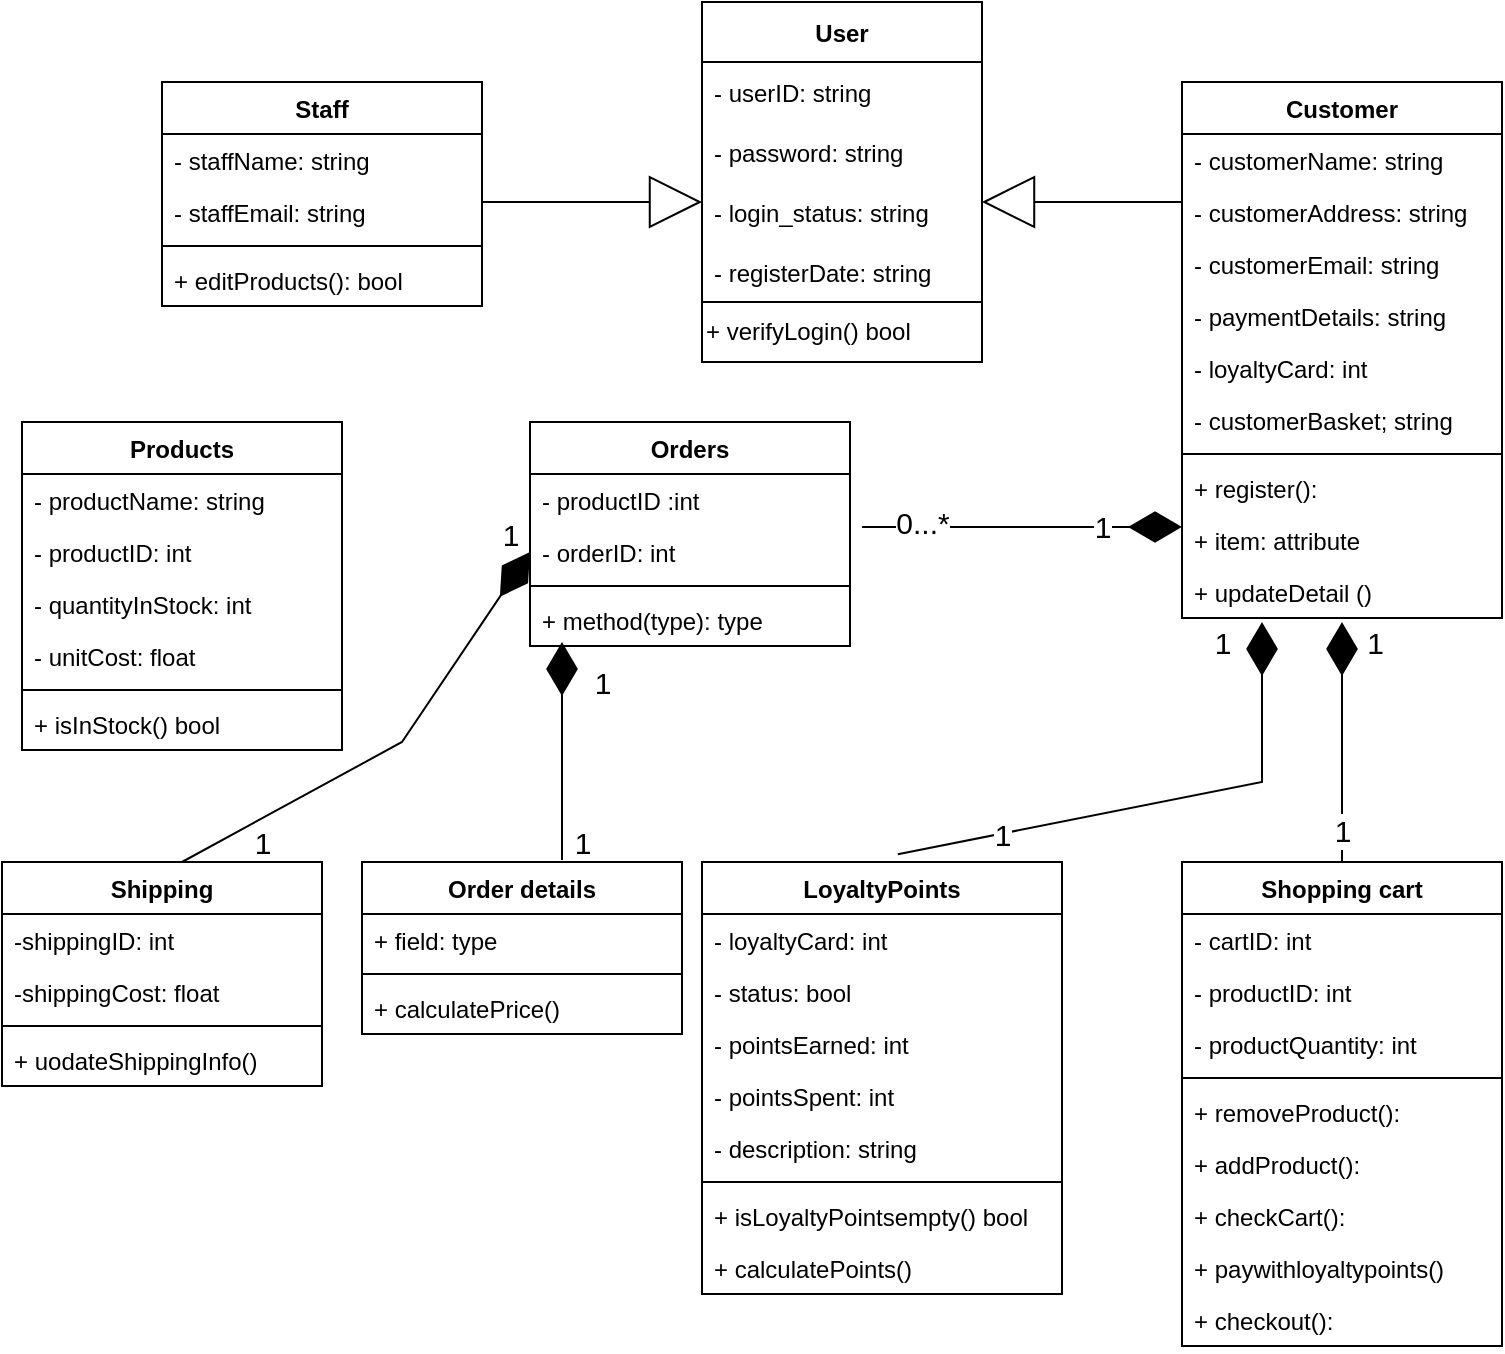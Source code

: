 <mxfile version="17.4.0" type="github">
  <diagram id="C5RBs43oDa-KdzZeNtuy" name="Page-1">
    <mxGraphModel dx="2125" dy="714" grid="1" gridSize="10" guides="1" tooltips="1" connect="1" arrows="1" fold="1" page="1" pageScale="1" pageWidth="827" pageHeight="1169" math="0" shadow="0">
      <root>
        <mxCell id="WIyWlLk6GJQsqaUBKTNV-0" />
        <mxCell id="WIyWlLk6GJQsqaUBKTNV-1" parent="WIyWlLk6GJQsqaUBKTNV-0" />
        <mxCell id="71Lq747zIrUWOhfbQHIv-2" value="+ verifyLogin() bool" style="rounded=0;whiteSpace=wrap;html=1;align=left;" vertex="1" parent="WIyWlLk6GJQsqaUBKTNV-1">
          <mxGeometry x="340" y="180" width="140" height="30" as="geometry" />
        </mxCell>
        <mxCell id="71Lq747zIrUWOhfbQHIv-3" value="User" style="swimlane;fontStyle=1;childLayout=stackLayout;horizontal=1;startSize=30;horizontalStack=0;resizeParent=1;resizeParentMax=0;resizeLast=0;collapsible=1;marginBottom=0;" vertex="1" parent="WIyWlLk6GJQsqaUBKTNV-1">
          <mxGeometry x="340" y="30" width="140" height="150" as="geometry" />
        </mxCell>
        <mxCell id="71Lq747zIrUWOhfbQHIv-4" value="- userID: string" style="text;strokeColor=none;fillColor=none;align=left;verticalAlign=middle;spacingLeft=4;spacingRight=4;overflow=hidden;points=[[0,0.5],[1,0.5]];portConstraint=eastwest;rotatable=0;" vertex="1" parent="71Lq747zIrUWOhfbQHIv-3">
          <mxGeometry y="30" width="140" height="30" as="geometry" />
        </mxCell>
        <mxCell id="71Lq747zIrUWOhfbQHIv-5" value="- password: string" style="text;strokeColor=none;fillColor=none;align=left;verticalAlign=middle;spacingLeft=4;spacingRight=4;overflow=hidden;points=[[0,0.5],[1,0.5]];portConstraint=eastwest;rotatable=0;" vertex="1" parent="71Lq747zIrUWOhfbQHIv-3">
          <mxGeometry y="60" width="140" height="30" as="geometry" />
        </mxCell>
        <mxCell id="71Lq747zIrUWOhfbQHIv-10" value="- login_status: string" style="text;strokeColor=none;fillColor=none;align=left;verticalAlign=middle;spacingLeft=4;spacingRight=4;overflow=hidden;points=[[0,0.5],[1,0.5]];portConstraint=eastwest;rotatable=0;" vertex="1" parent="71Lq747zIrUWOhfbQHIv-3">
          <mxGeometry y="90" width="140" height="30" as="geometry" />
        </mxCell>
        <mxCell id="71Lq747zIrUWOhfbQHIv-8" value="- registerDate: string" style="text;strokeColor=none;fillColor=none;align=left;verticalAlign=middle;spacingLeft=4;spacingRight=4;overflow=hidden;points=[[0,0.5],[1,0.5]];portConstraint=eastwest;rotatable=0;" vertex="1" parent="71Lq747zIrUWOhfbQHIv-3">
          <mxGeometry y="120" width="140" height="30" as="geometry" />
        </mxCell>
        <mxCell id="71Lq747zIrUWOhfbQHIv-16" value="Staff" style="swimlane;fontStyle=1;align=center;verticalAlign=top;childLayout=stackLayout;horizontal=1;startSize=26;horizontalStack=0;resizeParent=1;resizeParentMax=0;resizeLast=0;collapsible=1;marginBottom=0;" vertex="1" parent="WIyWlLk6GJQsqaUBKTNV-1">
          <mxGeometry x="70" y="70" width="160" height="112" as="geometry" />
        </mxCell>
        <mxCell id="71Lq747zIrUWOhfbQHIv-17" value="- staffName: string" style="text;strokeColor=none;fillColor=none;align=left;verticalAlign=top;spacingLeft=4;spacingRight=4;overflow=hidden;rotatable=0;points=[[0,0.5],[1,0.5]];portConstraint=eastwest;" vertex="1" parent="71Lq747zIrUWOhfbQHIv-16">
          <mxGeometry y="26" width="160" height="26" as="geometry" />
        </mxCell>
        <mxCell id="71Lq747zIrUWOhfbQHIv-21" value="- staffEmail: string" style="text;strokeColor=none;fillColor=none;align=left;verticalAlign=top;spacingLeft=4;spacingRight=4;overflow=hidden;rotatable=0;points=[[0,0.5],[1,0.5]];portConstraint=eastwest;" vertex="1" parent="71Lq747zIrUWOhfbQHIv-16">
          <mxGeometry y="52" width="160" height="26" as="geometry" />
        </mxCell>
        <mxCell id="71Lq747zIrUWOhfbQHIv-18" value="" style="line;strokeWidth=1;fillColor=none;align=left;verticalAlign=middle;spacingTop=-1;spacingLeft=3;spacingRight=3;rotatable=0;labelPosition=right;points=[];portConstraint=eastwest;" vertex="1" parent="71Lq747zIrUWOhfbQHIv-16">
          <mxGeometry y="78" width="160" height="8" as="geometry" />
        </mxCell>
        <mxCell id="71Lq747zIrUWOhfbQHIv-19" value="+ editProducts(): bool" style="text;strokeColor=none;fillColor=none;align=left;verticalAlign=top;spacingLeft=4;spacingRight=4;overflow=hidden;rotatable=0;points=[[0,0.5],[1,0.5]];portConstraint=eastwest;" vertex="1" parent="71Lq747zIrUWOhfbQHIv-16">
          <mxGeometry y="86" width="160" height="26" as="geometry" />
        </mxCell>
        <mxCell id="71Lq747zIrUWOhfbQHIv-32" value="Customer" style="swimlane;fontStyle=1;align=center;verticalAlign=top;childLayout=stackLayout;horizontal=1;startSize=26;horizontalStack=0;resizeParent=1;resizeParentMax=0;resizeLast=0;collapsible=1;marginBottom=0;" vertex="1" parent="WIyWlLk6GJQsqaUBKTNV-1">
          <mxGeometry x="580" y="70" width="160" height="268" as="geometry" />
        </mxCell>
        <mxCell id="71Lq747zIrUWOhfbQHIv-33" value="- customerName: string" style="text;strokeColor=none;fillColor=none;align=left;verticalAlign=top;spacingLeft=4;spacingRight=4;overflow=hidden;rotatable=0;points=[[0,0.5],[1,0.5]];portConstraint=eastwest;" vertex="1" parent="71Lq747zIrUWOhfbQHIv-32">
          <mxGeometry y="26" width="160" height="26" as="geometry" />
        </mxCell>
        <mxCell id="71Lq747zIrUWOhfbQHIv-39" value="- customerAddress: string" style="text;strokeColor=none;fillColor=none;align=left;verticalAlign=top;spacingLeft=4;spacingRight=4;overflow=hidden;rotatable=0;points=[[0,0.5],[1,0.5]];portConstraint=eastwest;" vertex="1" parent="71Lq747zIrUWOhfbQHIv-32">
          <mxGeometry y="52" width="160" height="26" as="geometry" />
        </mxCell>
        <mxCell id="71Lq747zIrUWOhfbQHIv-36" value="- customerEmail: string" style="text;strokeColor=none;fillColor=none;align=left;verticalAlign=top;spacingLeft=4;spacingRight=4;overflow=hidden;rotatable=0;points=[[0,0.5],[1,0.5]];portConstraint=eastwest;" vertex="1" parent="71Lq747zIrUWOhfbQHIv-32">
          <mxGeometry y="78" width="160" height="26" as="geometry" />
        </mxCell>
        <mxCell id="71Lq747zIrUWOhfbQHIv-40" value="- paymentDetails: string" style="text;strokeColor=none;fillColor=none;align=left;verticalAlign=top;spacingLeft=4;spacingRight=4;overflow=hidden;rotatable=0;points=[[0,0.5],[1,0.5]];portConstraint=eastwest;" vertex="1" parent="71Lq747zIrUWOhfbQHIv-32">
          <mxGeometry y="104" width="160" height="26" as="geometry" />
        </mxCell>
        <mxCell id="71Lq747zIrUWOhfbQHIv-41" value="- loyaltyCard: int" style="text;strokeColor=none;fillColor=none;align=left;verticalAlign=top;spacingLeft=4;spacingRight=4;overflow=hidden;rotatable=0;points=[[0,0.5],[1,0.5]];portConstraint=eastwest;" vertex="1" parent="71Lq747zIrUWOhfbQHIv-32">
          <mxGeometry y="130" width="160" height="26" as="geometry" />
        </mxCell>
        <mxCell id="71Lq747zIrUWOhfbQHIv-37" value="- customerBasket; string" style="text;strokeColor=none;fillColor=none;align=left;verticalAlign=top;spacingLeft=4;spacingRight=4;overflow=hidden;rotatable=0;points=[[0,0.5],[1,0.5]];portConstraint=eastwest;" vertex="1" parent="71Lq747zIrUWOhfbQHIv-32">
          <mxGeometry y="156" width="160" height="26" as="geometry" />
        </mxCell>
        <mxCell id="71Lq747zIrUWOhfbQHIv-34" value="" style="line;strokeWidth=1;fillColor=none;align=left;verticalAlign=middle;spacingTop=-1;spacingLeft=3;spacingRight=3;rotatable=0;labelPosition=right;points=[];portConstraint=eastwest;" vertex="1" parent="71Lq747zIrUWOhfbQHIv-32">
          <mxGeometry y="182" width="160" height="8" as="geometry" />
        </mxCell>
        <mxCell id="71Lq747zIrUWOhfbQHIv-35" value="+ register():" style="text;strokeColor=none;fillColor=none;align=left;verticalAlign=top;spacingLeft=4;spacingRight=4;overflow=hidden;rotatable=0;points=[[0,0.5],[1,0.5]];portConstraint=eastwest;" vertex="1" parent="71Lq747zIrUWOhfbQHIv-32">
          <mxGeometry y="190" width="160" height="26" as="geometry" />
        </mxCell>
        <mxCell id="71Lq747zIrUWOhfbQHIv-43" value="+ item: attribute" style="text;strokeColor=none;fillColor=none;align=left;verticalAlign=top;spacingLeft=4;spacingRight=4;overflow=hidden;rotatable=0;points=[[0,0.5],[1,0.5]];portConstraint=eastwest;" vertex="1" parent="71Lq747zIrUWOhfbQHIv-32">
          <mxGeometry y="216" width="160" height="26" as="geometry" />
        </mxCell>
        <mxCell id="71Lq747zIrUWOhfbQHIv-42" value="+ updateDetail ()" style="text;strokeColor=none;fillColor=none;align=left;verticalAlign=top;spacingLeft=4;spacingRight=4;overflow=hidden;rotatable=0;points=[[0,0.5],[1,0.5]];portConstraint=eastwest;" vertex="1" parent="71Lq747zIrUWOhfbQHIv-32">
          <mxGeometry y="242" width="160" height="26" as="geometry" />
        </mxCell>
        <mxCell id="71Lq747zIrUWOhfbQHIv-47" value="" style="endArrow=block;endFill=0;endSize=24;html=1;rounded=0;targetPerimeterSpacing=12;strokeWidth=1;jumpSize=0;" edge="1" parent="WIyWlLk6GJQsqaUBKTNV-1">
          <mxGeometry width="160" relative="1" as="geometry">
            <mxPoint x="580" y="130" as="sourcePoint" />
            <mxPoint x="480" y="130" as="targetPoint" />
          </mxGeometry>
        </mxCell>
        <mxCell id="71Lq747zIrUWOhfbQHIv-48" value="" style="endArrow=block;endFill=0;endSize=24;html=1;rounded=0;targetPerimeterSpacing=12;strokeWidth=1;jumpSize=0;" edge="1" parent="WIyWlLk6GJQsqaUBKTNV-1">
          <mxGeometry width="160" relative="1" as="geometry">
            <mxPoint x="230" y="130" as="sourcePoint" />
            <mxPoint x="340" y="130" as="targetPoint" />
          </mxGeometry>
        </mxCell>
        <mxCell id="71Lq747zIrUWOhfbQHIv-49" value="Shopping cart" style="swimlane;fontStyle=1;align=center;verticalAlign=top;childLayout=stackLayout;horizontal=1;startSize=26;horizontalStack=0;resizeParent=1;resizeParentMax=0;resizeLast=0;collapsible=1;marginBottom=0;" vertex="1" parent="WIyWlLk6GJQsqaUBKTNV-1">
          <mxGeometry x="580" y="460" width="160" height="242" as="geometry" />
        </mxCell>
        <mxCell id="71Lq747zIrUWOhfbQHIv-50" value="- cartID: int" style="text;strokeColor=none;fillColor=none;align=left;verticalAlign=top;spacingLeft=4;spacingRight=4;overflow=hidden;rotatable=0;points=[[0,0.5],[1,0.5]];portConstraint=eastwest;" vertex="1" parent="71Lq747zIrUWOhfbQHIv-49">
          <mxGeometry y="26" width="160" height="26" as="geometry" />
        </mxCell>
        <mxCell id="71Lq747zIrUWOhfbQHIv-53" value="- productID: int" style="text;strokeColor=none;fillColor=none;align=left;verticalAlign=top;spacingLeft=4;spacingRight=4;overflow=hidden;rotatable=0;points=[[0,0.5],[1,0.5]];portConstraint=eastwest;" vertex="1" parent="71Lq747zIrUWOhfbQHIv-49">
          <mxGeometry y="52" width="160" height="26" as="geometry" />
        </mxCell>
        <mxCell id="71Lq747zIrUWOhfbQHIv-54" value="- productQuantity: int" style="text;strokeColor=none;fillColor=none;align=left;verticalAlign=top;spacingLeft=4;spacingRight=4;overflow=hidden;rotatable=0;points=[[0,0.5],[1,0.5]];portConstraint=eastwest;" vertex="1" parent="71Lq747zIrUWOhfbQHIv-49">
          <mxGeometry y="78" width="160" height="26" as="geometry" />
        </mxCell>
        <mxCell id="71Lq747zIrUWOhfbQHIv-51" value="" style="line;strokeWidth=1;fillColor=none;align=left;verticalAlign=middle;spacingTop=-1;spacingLeft=3;spacingRight=3;rotatable=0;labelPosition=right;points=[];portConstraint=eastwest;" vertex="1" parent="71Lq747zIrUWOhfbQHIv-49">
          <mxGeometry y="104" width="160" height="8" as="geometry" />
        </mxCell>
        <mxCell id="71Lq747zIrUWOhfbQHIv-56" value="+ removeProduct():" style="text;strokeColor=none;fillColor=none;align=left;verticalAlign=top;spacingLeft=4;spacingRight=4;overflow=hidden;rotatable=0;points=[[0,0.5],[1,0.5]];portConstraint=eastwest;" vertex="1" parent="71Lq747zIrUWOhfbQHIv-49">
          <mxGeometry y="112" width="160" height="26" as="geometry" />
        </mxCell>
        <mxCell id="71Lq747zIrUWOhfbQHIv-57" value="+ addProduct():" style="text;strokeColor=none;fillColor=none;align=left;verticalAlign=top;spacingLeft=4;spacingRight=4;overflow=hidden;rotatable=0;points=[[0,0.5],[1,0.5]];portConstraint=eastwest;" vertex="1" parent="71Lq747zIrUWOhfbQHIv-49">
          <mxGeometry y="138" width="160" height="26" as="geometry" />
        </mxCell>
        <mxCell id="71Lq747zIrUWOhfbQHIv-58" value="+ checkCart():" style="text;strokeColor=none;fillColor=none;align=left;verticalAlign=top;spacingLeft=4;spacingRight=4;overflow=hidden;rotatable=0;points=[[0,0.5],[1,0.5]];portConstraint=eastwest;" vertex="1" parent="71Lq747zIrUWOhfbQHIv-49">
          <mxGeometry y="164" width="160" height="26" as="geometry" />
        </mxCell>
        <mxCell id="71Lq747zIrUWOhfbQHIv-77" value="+ paywithloyaltypoints()" style="text;strokeColor=none;fillColor=none;align=left;verticalAlign=top;spacingLeft=4;spacingRight=4;overflow=hidden;rotatable=0;points=[[0,0.5],[1,0.5]];portConstraint=eastwest;" vertex="1" parent="71Lq747zIrUWOhfbQHIv-49">
          <mxGeometry y="190" width="160" height="26" as="geometry" />
        </mxCell>
        <mxCell id="71Lq747zIrUWOhfbQHIv-52" value="+ checkout(): " style="text;strokeColor=none;fillColor=none;align=left;verticalAlign=top;spacingLeft=4;spacingRight=4;overflow=hidden;rotatable=0;points=[[0,0.5],[1,0.5]];portConstraint=eastwest;" vertex="1" parent="71Lq747zIrUWOhfbQHIv-49">
          <mxGeometry y="216" width="160" height="26" as="geometry" />
        </mxCell>
        <mxCell id="71Lq747zIrUWOhfbQHIv-59" value="" style="endArrow=diamondThin;endFill=1;endSize=24;html=1;rounded=0;targetPerimeterSpacing=12;strokeWidth=1;jumpSize=0;exitX=0.5;exitY=0;exitDx=0;exitDy=0;" edge="1" parent="WIyWlLk6GJQsqaUBKTNV-1" source="71Lq747zIrUWOhfbQHIv-49">
          <mxGeometry width="160" relative="1" as="geometry">
            <mxPoint x="640" y="400" as="sourcePoint" />
            <mxPoint x="660" y="340" as="targetPoint" />
          </mxGeometry>
        </mxCell>
        <mxCell id="71Lq747zIrUWOhfbQHIv-60" value="1" style="edgeLabel;html=1;align=center;verticalAlign=middle;resizable=0;points=[];fontSize=15;" vertex="1" connectable="0" parent="71Lq747zIrUWOhfbQHIv-59">
          <mxGeometry x="-0.733" relative="1" as="geometry">
            <mxPoint as="offset" />
          </mxGeometry>
        </mxCell>
        <mxCell id="71Lq747zIrUWOhfbQHIv-61" value="LoyaltyPoints" style="swimlane;fontStyle=1;align=center;verticalAlign=top;childLayout=stackLayout;horizontal=1;startSize=26;horizontalStack=0;resizeParent=1;resizeParentMax=0;resizeLast=0;collapsible=1;marginBottom=0;" vertex="1" parent="WIyWlLk6GJQsqaUBKTNV-1">
          <mxGeometry x="340" y="460" width="180" height="216" as="geometry" />
        </mxCell>
        <mxCell id="71Lq747zIrUWOhfbQHIv-86" value="- loyaltyCard: int" style="text;strokeColor=none;fillColor=none;align=left;verticalAlign=top;spacingLeft=4;spacingRight=4;overflow=hidden;rotatable=0;points=[[0,0.5],[1,0.5]];portConstraint=eastwest;fontSize=12;" vertex="1" parent="71Lq747zIrUWOhfbQHIv-61">
          <mxGeometry y="26" width="180" height="26" as="geometry" />
        </mxCell>
        <mxCell id="71Lq747zIrUWOhfbQHIv-62" value="- status: bool" style="text;strokeColor=none;fillColor=none;align=left;verticalAlign=top;spacingLeft=4;spacingRight=4;overflow=hidden;rotatable=0;points=[[0,0.5],[1,0.5]];portConstraint=eastwest;" vertex="1" parent="71Lq747zIrUWOhfbQHIv-61">
          <mxGeometry y="52" width="180" height="26" as="geometry" />
        </mxCell>
        <mxCell id="71Lq747zIrUWOhfbQHIv-65" value="- pointsEarned: int" style="text;strokeColor=none;fillColor=none;align=left;verticalAlign=top;spacingLeft=4;spacingRight=4;overflow=hidden;rotatable=0;points=[[0,0.5],[1,0.5]];portConstraint=eastwest;" vertex="1" parent="71Lq747zIrUWOhfbQHIv-61">
          <mxGeometry y="78" width="180" height="26" as="geometry" />
        </mxCell>
        <mxCell id="71Lq747zIrUWOhfbQHIv-66" value="- pointsSpent: int" style="text;strokeColor=none;fillColor=none;align=left;verticalAlign=top;spacingLeft=4;spacingRight=4;overflow=hidden;rotatable=0;points=[[0,0.5],[1,0.5]];portConstraint=eastwest;" vertex="1" parent="71Lq747zIrUWOhfbQHIv-61">
          <mxGeometry y="104" width="180" height="26" as="geometry" />
        </mxCell>
        <mxCell id="71Lq747zIrUWOhfbQHIv-67" value="- description: string" style="text;strokeColor=none;fillColor=none;align=left;verticalAlign=top;spacingLeft=4;spacingRight=4;overflow=hidden;rotatable=0;points=[[0,0.5],[1,0.5]];portConstraint=eastwest;" vertex="1" parent="71Lq747zIrUWOhfbQHIv-61">
          <mxGeometry y="130" width="180" height="26" as="geometry" />
        </mxCell>
        <mxCell id="71Lq747zIrUWOhfbQHIv-63" value="" style="line;strokeWidth=1;fillColor=none;align=left;verticalAlign=middle;spacingTop=-1;spacingLeft=3;spacingRight=3;rotatable=0;labelPosition=right;points=[];portConstraint=eastwest;" vertex="1" parent="71Lq747zIrUWOhfbQHIv-61">
          <mxGeometry y="156" width="180" height="8" as="geometry" />
        </mxCell>
        <mxCell id="71Lq747zIrUWOhfbQHIv-76" value="+ isLoyaltyPointsempty() bool" style="text;strokeColor=none;fillColor=none;align=left;verticalAlign=top;spacingLeft=4;spacingRight=4;overflow=hidden;rotatable=0;points=[[0,0.5],[1,0.5]];portConstraint=eastwest;" vertex="1" parent="71Lq747zIrUWOhfbQHIv-61">
          <mxGeometry y="164" width="180" height="26" as="geometry" />
        </mxCell>
        <mxCell id="71Lq747zIrUWOhfbQHIv-64" value="+ calculatePoints()" style="text;strokeColor=none;fillColor=none;align=left;verticalAlign=top;spacingLeft=4;spacingRight=4;overflow=hidden;rotatable=0;points=[[0,0.5],[1,0.5]];portConstraint=eastwest;" vertex="1" parent="71Lq747zIrUWOhfbQHIv-61">
          <mxGeometry y="190" width="180" height="26" as="geometry" />
        </mxCell>
        <mxCell id="71Lq747zIrUWOhfbQHIv-72" value="Orders" style="swimlane;fontStyle=1;align=center;verticalAlign=top;childLayout=stackLayout;horizontal=1;startSize=26;horizontalStack=0;resizeParent=1;resizeParentMax=0;resizeLast=0;collapsible=1;marginBottom=0;" vertex="1" parent="WIyWlLk6GJQsqaUBKTNV-1">
          <mxGeometry x="254" y="240" width="160" height="112" as="geometry" />
        </mxCell>
        <mxCell id="71Lq747zIrUWOhfbQHIv-85" value="- productID :int" style="text;strokeColor=none;fillColor=none;align=left;verticalAlign=top;spacingLeft=4;spacingRight=4;overflow=hidden;rotatable=0;points=[[0,0.5],[1,0.5]];portConstraint=eastwest;fontSize=12;" vertex="1" parent="71Lq747zIrUWOhfbQHIv-72">
          <mxGeometry y="26" width="160" height="26" as="geometry" />
        </mxCell>
        <mxCell id="71Lq747zIrUWOhfbQHIv-73" value="- orderID: int" style="text;strokeColor=none;fillColor=none;align=left;verticalAlign=top;spacingLeft=4;spacingRight=4;overflow=hidden;rotatable=0;points=[[0,0.5],[1,0.5]];portConstraint=eastwest;" vertex="1" parent="71Lq747zIrUWOhfbQHIv-72">
          <mxGeometry y="52" width="160" height="26" as="geometry" />
        </mxCell>
        <mxCell id="71Lq747zIrUWOhfbQHIv-74" value="" style="line;strokeWidth=1;fillColor=none;align=left;verticalAlign=middle;spacingTop=-1;spacingLeft=3;spacingRight=3;rotatable=0;labelPosition=right;points=[];portConstraint=eastwest;" vertex="1" parent="71Lq747zIrUWOhfbQHIv-72">
          <mxGeometry y="78" width="160" height="8" as="geometry" />
        </mxCell>
        <mxCell id="71Lq747zIrUWOhfbQHIv-75" value="+ method(type): type" style="text;strokeColor=none;fillColor=none;align=left;verticalAlign=top;spacingLeft=4;spacingRight=4;overflow=hidden;rotatable=0;points=[[0,0.5],[1,0.5]];portConstraint=eastwest;" vertex="1" parent="71Lq747zIrUWOhfbQHIv-72">
          <mxGeometry y="86" width="160" height="26" as="geometry" />
        </mxCell>
        <mxCell id="71Lq747zIrUWOhfbQHIv-78" value="" style="endArrow=diamondThin;endFill=1;endSize=24;html=1;rounded=0;targetPerimeterSpacing=12;strokeWidth=1;jumpSize=0;exitX=0.544;exitY=-0.018;exitDx=0;exitDy=0;exitPerimeter=0;" edge="1" parent="WIyWlLk6GJQsqaUBKTNV-1" source="71Lq747zIrUWOhfbQHIv-61">
          <mxGeometry width="160" relative="1" as="geometry">
            <mxPoint x="440" y="440" as="sourcePoint" />
            <mxPoint x="620" y="340" as="targetPoint" />
            <Array as="points">
              <mxPoint x="620" y="420" />
            </Array>
          </mxGeometry>
        </mxCell>
        <mxCell id="71Lq747zIrUWOhfbQHIv-79" value="&lt;font style=&quot;font-size: 15px&quot;&gt;1&lt;/font&gt;" style="edgeLabel;html=1;align=center;verticalAlign=middle;resizable=0;points=[];" vertex="1" connectable="0" parent="71Lq747zIrUWOhfbQHIv-78">
          <mxGeometry x="-0.603" relative="1" as="geometry">
            <mxPoint as="offset" />
          </mxGeometry>
        </mxCell>
        <mxCell id="71Lq747zIrUWOhfbQHIv-81" value="" style="endArrow=diamondThin;endFill=1;endSize=24;html=1;rounded=0;targetPerimeterSpacing=12;strokeWidth=1;jumpSize=0;" edge="1" parent="WIyWlLk6GJQsqaUBKTNV-1">
          <mxGeometry width="160" relative="1" as="geometry">
            <mxPoint x="420" y="292.5" as="sourcePoint" />
            <mxPoint x="580" y="292.5" as="targetPoint" />
          </mxGeometry>
        </mxCell>
        <mxCell id="71Lq747zIrUWOhfbQHIv-82" value="&lt;font style=&quot;font-size: 15px&quot;&gt;0...*&lt;/font&gt;" style="edgeLabel;html=1;align=center;verticalAlign=middle;resizable=0;points=[];" vertex="1" connectable="0" parent="71Lq747zIrUWOhfbQHIv-81">
          <mxGeometry x="-0.805" y="-2" relative="1" as="geometry">
            <mxPoint x="14" y="-5" as="offset" />
          </mxGeometry>
        </mxCell>
        <mxCell id="71Lq747zIrUWOhfbQHIv-119" value="&lt;font style=&quot;font-size: 15px&quot;&gt;1&lt;/font&gt;" style="edgeLabel;html=1;align=center;verticalAlign=middle;resizable=0;points=[];fontSize=12;" vertex="1" connectable="0" parent="71Lq747zIrUWOhfbQHIv-81">
          <mxGeometry x="0.492" y="1" relative="1" as="geometry">
            <mxPoint as="offset" />
          </mxGeometry>
        </mxCell>
        <mxCell id="71Lq747zIrUWOhfbQHIv-83" value="&amp;nbsp; &amp;nbsp;1" style="text;html=1;align=center;verticalAlign=middle;resizable=0;points=[];autosize=1;strokeColor=none;fillColor=none;fontSize=15;" vertex="1" parent="WIyWlLk6GJQsqaUBKTNV-1">
          <mxGeometry x="650" y="340" width="40" height="20" as="geometry" />
        </mxCell>
        <mxCell id="71Lq747zIrUWOhfbQHIv-84" value="1" style="text;html=1;align=center;verticalAlign=middle;resizable=0;points=[];autosize=1;strokeColor=none;fillColor=none;fontSize=15;" vertex="1" parent="WIyWlLk6GJQsqaUBKTNV-1">
          <mxGeometry x="590" y="340" width="20" height="20" as="geometry" />
        </mxCell>
        <mxCell id="71Lq747zIrUWOhfbQHIv-103" value="Products" style="swimlane;fontStyle=1;align=center;verticalAlign=top;childLayout=stackLayout;horizontal=1;startSize=26;horizontalStack=0;resizeParent=1;resizeParentMax=0;resizeLast=0;collapsible=1;marginBottom=0;fontSize=12;" vertex="1" parent="WIyWlLk6GJQsqaUBKTNV-1">
          <mxGeometry y="240" width="160" height="164" as="geometry" />
        </mxCell>
        <mxCell id="71Lq747zIrUWOhfbQHIv-115" value="- productName: string" style="text;strokeColor=none;fillColor=none;align=left;verticalAlign=top;spacingLeft=4;spacingRight=4;overflow=hidden;rotatable=0;points=[[0,0.5],[1,0.5]];portConstraint=eastwest;fontSize=12;" vertex="1" parent="71Lq747zIrUWOhfbQHIv-103">
          <mxGeometry y="26" width="160" height="26" as="geometry" />
        </mxCell>
        <mxCell id="71Lq747zIrUWOhfbQHIv-104" value="- productID: int" style="text;strokeColor=none;fillColor=none;align=left;verticalAlign=top;spacingLeft=4;spacingRight=4;overflow=hidden;rotatable=0;points=[[0,0.5],[1,0.5]];portConstraint=eastwest;fontSize=12;" vertex="1" parent="71Lq747zIrUWOhfbQHIv-103">
          <mxGeometry y="52" width="160" height="26" as="geometry" />
        </mxCell>
        <mxCell id="71Lq747zIrUWOhfbQHIv-117" value="- quantityInStock: int" style="text;strokeColor=none;fillColor=none;align=left;verticalAlign=top;spacingLeft=4;spacingRight=4;overflow=hidden;rotatable=0;points=[[0,0.5],[1,0.5]];portConstraint=eastwest;fontSize=12;" vertex="1" parent="71Lq747zIrUWOhfbQHIv-103">
          <mxGeometry y="78" width="160" height="26" as="geometry" />
        </mxCell>
        <mxCell id="71Lq747zIrUWOhfbQHIv-116" value="- unitCost: float" style="text;strokeColor=none;fillColor=none;align=left;verticalAlign=top;spacingLeft=4;spacingRight=4;overflow=hidden;rotatable=0;points=[[0,0.5],[1,0.5]];portConstraint=eastwest;fontSize=12;" vertex="1" parent="71Lq747zIrUWOhfbQHIv-103">
          <mxGeometry y="104" width="160" height="26" as="geometry" />
        </mxCell>
        <mxCell id="71Lq747zIrUWOhfbQHIv-105" value="" style="line;strokeWidth=1;fillColor=none;align=left;verticalAlign=middle;spacingTop=-1;spacingLeft=3;spacingRight=3;rotatable=0;labelPosition=right;points=[];portConstraint=eastwest;fontSize=12;" vertex="1" parent="71Lq747zIrUWOhfbQHIv-103">
          <mxGeometry y="130" width="160" height="8" as="geometry" />
        </mxCell>
        <mxCell id="71Lq747zIrUWOhfbQHIv-106" value="+ isInStock() bool" style="text;strokeColor=none;fillColor=none;align=left;verticalAlign=top;spacingLeft=4;spacingRight=4;overflow=hidden;rotatable=0;points=[[0,0.5],[1,0.5]];portConstraint=eastwest;fontSize=12;" vertex="1" parent="71Lq747zIrUWOhfbQHIv-103">
          <mxGeometry y="138" width="160" height="26" as="geometry" />
        </mxCell>
        <mxCell id="71Lq747zIrUWOhfbQHIv-107" value="Order details" style="swimlane;fontStyle=1;align=center;verticalAlign=top;childLayout=stackLayout;horizontal=1;startSize=26;horizontalStack=0;resizeParent=1;resizeParentMax=0;resizeLast=0;collapsible=1;marginBottom=0;fontSize=12;" vertex="1" parent="WIyWlLk6GJQsqaUBKTNV-1">
          <mxGeometry x="170" y="460" width="160" height="86" as="geometry" />
        </mxCell>
        <mxCell id="71Lq747zIrUWOhfbQHIv-108" value="+ field: type" style="text;strokeColor=none;fillColor=none;align=left;verticalAlign=top;spacingLeft=4;spacingRight=4;overflow=hidden;rotatable=0;points=[[0,0.5],[1,0.5]];portConstraint=eastwest;fontSize=12;" vertex="1" parent="71Lq747zIrUWOhfbQHIv-107">
          <mxGeometry y="26" width="160" height="26" as="geometry" />
        </mxCell>
        <mxCell id="71Lq747zIrUWOhfbQHIv-109" value="" style="line;strokeWidth=1;fillColor=none;align=left;verticalAlign=middle;spacingTop=-1;spacingLeft=3;spacingRight=3;rotatable=0;labelPosition=right;points=[];portConstraint=eastwest;fontSize=12;" vertex="1" parent="71Lq747zIrUWOhfbQHIv-107">
          <mxGeometry y="52" width="160" height="8" as="geometry" />
        </mxCell>
        <mxCell id="71Lq747zIrUWOhfbQHIv-110" value="+ calculatePrice()" style="text;strokeColor=none;fillColor=none;align=left;verticalAlign=top;spacingLeft=4;spacingRight=4;overflow=hidden;rotatable=0;points=[[0,0.5],[1,0.5]];portConstraint=eastwest;fontSize=12;" vertex="1" parent="71Lq747zIrUWOhfbQHIv-107">
          <mxGeometry y="60" width="160" height="26" as="geometry" />
        </mxCell>
        <mxCell id="71Lq747zIrUWOhfbQHIv-111" value="Shipping" style="swimlane;fontStyle=1;align=center;verticalAlign=top;childLayout=stackLayout;horizontal=1;startSize=26;horizontalStack=0;resizeParent=1;resizeParentMax=0;resizeLast=0;collapsible=1;marginBottom=0;fontSize=12;" vertex="1" parent="WIyWlLk6GJQsqaUBKTNV-1">
          <mxGeometry x="-10" y="460" width="160" height="112" as="geometry" />
        </mxCell>
        <mxCell id="71Lq747zIrUWOhfbQHIv-112" value="-shippingID: int" style="text;strokeColor=none;fillColor=none;align=left;verticalAlign=top;spacingLeft=4;spacingRight=4;overflow=hidden;rotatable=0;points=[[0,0.5],[1,0.5]];portConstraint=eastwest;fontSize=12;" vertex="1" parent="71Lq747zIrUWOhfbQHIv-111">
          <mxGeometry y="26" width="160" height="26" as="geometry" />
        </mxCell>
        <mxCell id="71Lq747zIrUWOhfbQHIv-118" value="-shippingCost: float" style="text;strokeColor=none;fillColor=none;align=left;verticalAlign=top;spacingLeft=4;spacingRight=4;overflow=hidden;rotatable=0;points=[[0,0.5],[1,0.5]];portConstraint=eastwest;fontSize=12;" vertex="1" parent="71Lq747zIrUWOhfbQHIv-111">
          <mxGeometry y="52" width="160" height="26" as="geometry" />
        </mxCell>
        <mxCell id="71Lq747zIrUWOhfbQHIv-113" value="" style="line;strokeWidth=1;fillColor=none;align=left;verticalAlign=middle;spacingTop=-1;spacingLeft=3;spacingRight=3;rotatable=0;labelPosition=right;points=[];portConstraint=eastwest;fontSize=12;" vertex="1" parent="71Lq747zIrUWOhfbQHIv-111">
          <mxGeometry y="78" width="160" height="8" as="geometry" />
        </mxCell>
        <mxCell id="71Lq747zIrUWOhfbQHIv-114" value="+ uodateShippingInfo()" style="text;strokeColor=none;fillColor=none;align=left;verticalAlign=top;spacingLeft=4;spacingRight=4;overflow=hidden;rotatable=0;points=[[0,0.5],[1,0.5]];portConstraint=eastwest;fontSize=12;" vertex="1" parent="71Lq747zIrUWOhfbQHIv-111">
          <mxGeometry y="86" width="160" height="26" as="geometry" />
        </mxCell>
        <mxCell id="71Lq747zIrUWOhfbQHIv-120" value="" style="endArrow=diamondThin;endFill=1;endSize=24;html=1;rounded=0;fontSize=15;targetPerimeterSpacing=12;strokeWidth=1;jumpSize=0;" edge="1" parent="WIyWlLk6GJQsqaUBKTNV-1">
          <mxGeometry width="160" relative="1" as="geometry">
            <mxPoint x="270" y="459" as="sourcePoint" />
            <mxPoint x="270" y="350" as="targetPoint" />
          </mxGeometry>
        </mxCell>
        <mxCell id="71Lq747zIrUWOhfbQHIv-121" value="1" style="text;html=1;align=center;verticalAlign=middle;resizable=0;points=[];autosize=1;strokeColor=none;fillColor=none;fontSize=15;" vertex="1" parent="WIyWlLk6GJQsqaUBKTNV-1">
          <mxGeometry x="280" y="360" width="20" height="20" as="geometry" />
        </mxCell>
        <mxCell id="71Lq747zIrUWOhfbQHIv-122" value="1" style="text;html=1;align=center;verticalAlign=middle;resizable=0;points=[];autosize=1;strokeColor=none;fillColor=none;fontSize=15;" vertex="1" parent="WIyWlLk6GJQsqaUBKTNV-1">
          <mxGeometry x="270" y="440" width="20" height="20" as="geometry" />
        </mxCell>
        <mxCell id="71Lq747zIrUWOhfbQHIv-124" value="" style="endArrow=diamondThin;endFill=1;endSize=24;html=1;rounded=0;fontSize=15;targetPerimeterSpacing=12;strokeWidth=1;jumpSize=0;entryX=0;entryY=0.5;entryDx=0;entryDy=0;" edge="1" parent="WIyWlLk6GJQsqaUBKTNV-1" target="71Lq747zIrUWOhfbQHIv-73">
          <mxGeometry width="160" relative="1" as="geometry">
            <mxPoint x="80" y="460" as="sourcePoint" />
            <mxPoint x="250" y="449.5" as="targetPoint" />
            <Array as="points">
              <mxPoint x="190" y="400" />
            </Array>
          </mxGeometry>
        </mxCell>
        <mxCell id="71Lq747zIrUWOhfbQHIv-126" value="1" style="text;html=1;align=center;verticalAlign=middle;resizable=0;points=[];autosize=1;strokeColor=none;fillColor=none;fontSize=15;" vertex="1" parent="WIyWlLk6GJQsqaUBKTNV-1">
          <mxGeometry x="110" y="440" width="20" height="20" as="geometry" />
        </mxCell>
        <mxCell id="71Lq747zIrUWOhfbQHIv-127" value="1" style="text;html=1;align=center;verticalAlign=middle;resizable=0;points=[];autosize=1;strokeColor=none;fillColor=none;fontSize=15;" vertex="1" parent="WIyWlLk6GJQsqaUBKTNV-1">
          <mxGeometry x="234" y="286" width="20" height="20" as="geometry" />
        </mxCell>
      </root>
    </mxGraphModel>
  </diagram>
</mxfile>
